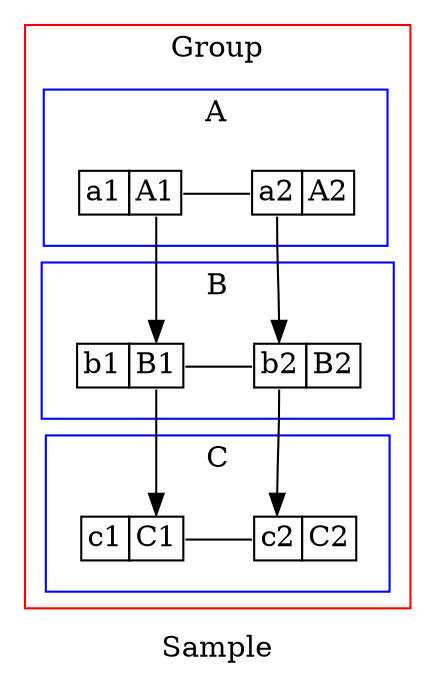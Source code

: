 digraph G {
    graph [
        rankdir=TB
        label="Sample"
    ];
    node [
        shape=plaintext
    ]
    subgraph cluster_Group {
      graph [
        label="Group",
        color="red"
      ]
      //
      subgraph cluster_A {
        graph [
          label="A",
          color="blue"
        ];
        A1 [label=<<TABLE BORDER="0" CELLBORDER="1" CELLSPACING="0"><TR>
              <TD PORT="f0">a1</TD><TD PORT="f1">A1</TD>
            </TR></TABLE>>];
        A2 [label=<<TABLE BORDER="0" CELLBORDER="1" CELLSPACING="0"><TR>
              <TD PORT="f0">a2</TD><TD PORT="f1">A2</TD>
            </TR></TABLE>>];
        A1:f1 -> A2:f0 [arrowhead=none];
        {rankdir=LR; rank=same; A1, A2;}
      }
      //
      subgraph cluster_B {
        graph [
          label="B",
          color="blue"
        ];
        B1 [label=<<TABLE BORDER="0" CELLBORDER="1" CELLSPACING="0"><TR>
              <TD PORT="f0">b1</TD><TD PORT="f1">B1</TD>
            </TR></TABLE>>];
        B2 [label=<<TABLE BORDER="0" CELLBORDER="1" CELLSPACING="0"><TR>
              <TD PORT="f0">b2</TD><TD PORT="f1">B2</TD>
            </TR></TABLE>>];
        B1:f1 -> B2:f0 [arrowhead=none];
        {rankdir=LR; rank=same; B1, B2;}
      }
      //
      subgraph cluster_C {
        graph [
          label="C",
          color="blue"
        ];
        C1 [label=<<TABLE BORDER="0" CELLBORDER="1" CELLSPACING="0"><TR>
              <TD PORT="f0">c1</TD><TD PORT="f1">C1</TD>
            </TR></TABLE>>];
        C2 [label=<<TABLE BORDER="0" CELLBORDER="1" CELLSPACING="0"><TR>
              <TD PORT="f0">c2</TD><TD PORT="f1">C2</TD>
            </TR></TABLE>>];
        C1:f1 -> C2:f0 [arrowhead=none];
        {rankdir=LR; rank=same; C1, C2;}
      }
      //
      A1:f1 -> B1:f1;
      B1:f1 -> C1:f1;
      A2:f0 -> B2:f0;
      B2:f0 -> C2:f0;
    }
}